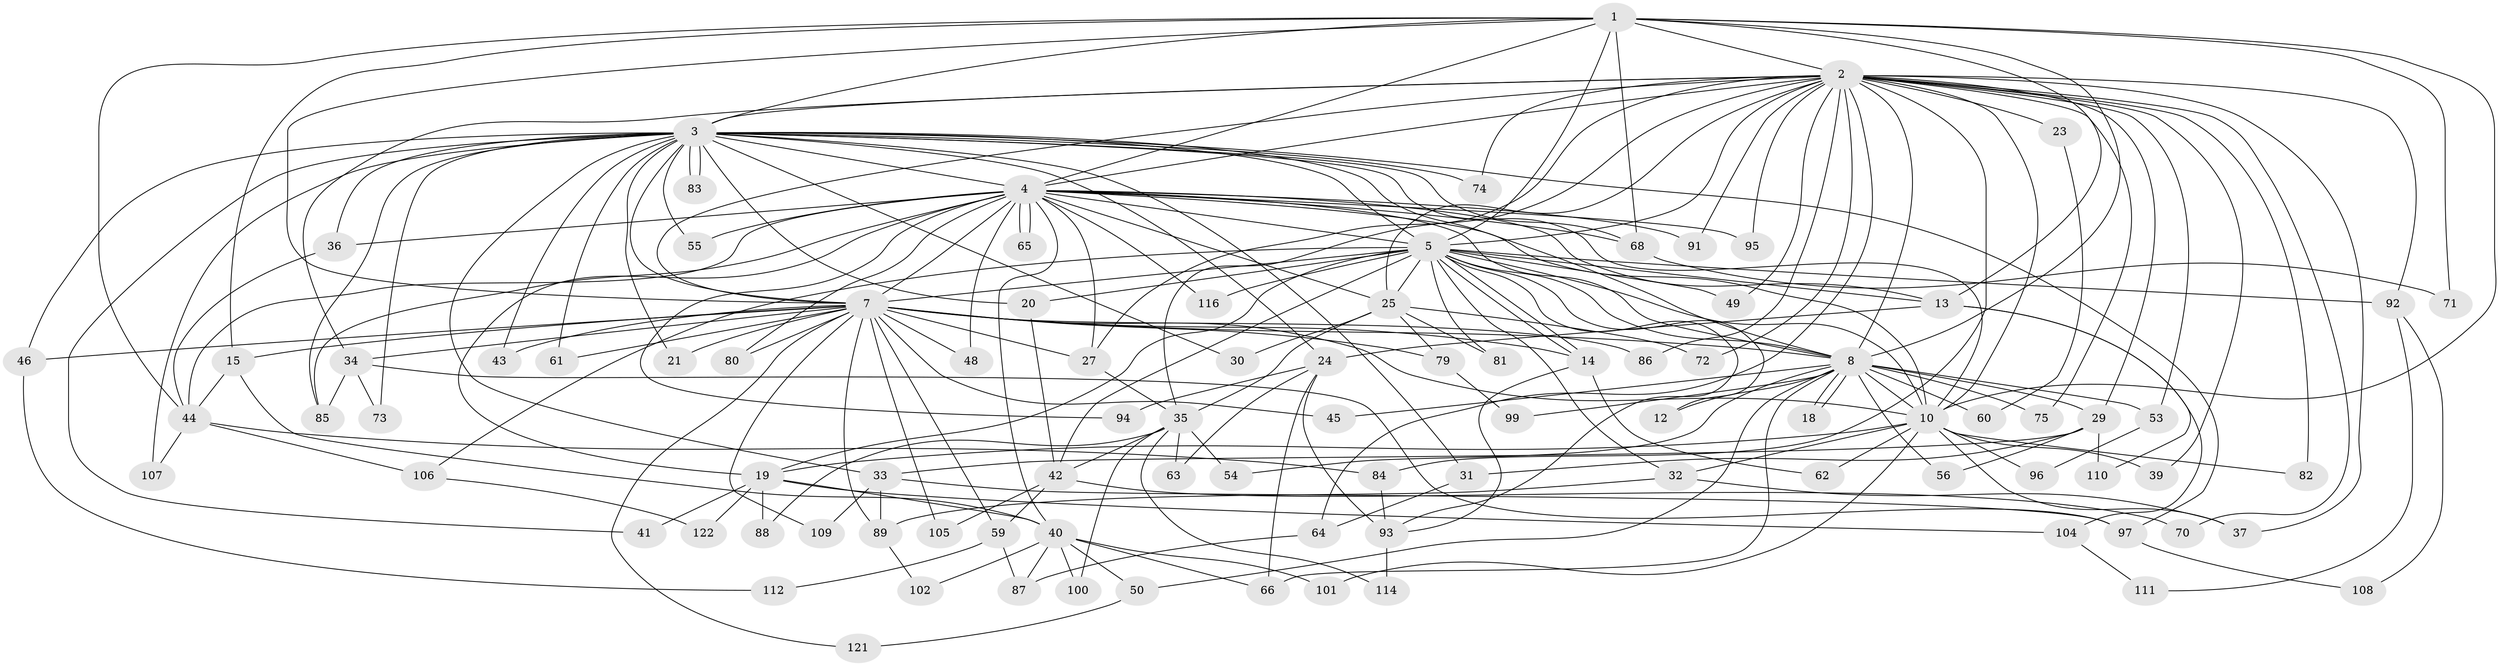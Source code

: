 // Generated by graph-tools (version 1.1) at 2025/51/02/27/25 19:51:50]
// undirected, 94 vertices, 218 edges
graph export_dot {
graph [start="1"]
  node [color=gray90,style=filled];
  1 [super="+69"];
  2 [super="+22"];
  3 [super="+6"];
  4 [super="+67"];
  5 [super="+11"];
  7 [super="+9"];
  8 [super="+38"];
  10 [super="+17"];
  12;
  13 [super="+16"];
  14 [super="+47"];
  15;
  18;
  19 [super="+57"];
  20 [super="+76"];
  21;
  23;
  24;
  25 [super="+26"];
  27 [super="+28"];
  29 [super="+51"];
  30;
  31;
  32 [super="+52"];
  33;
  34 [super="+90"];
  35 [super="+58"];
  36;
  37;
  39;
  40 [super="+78"];
  41;
  42 [super="+119"];
  43;
  44 [super="+115"];
  45;
  46;
  48;
  49;
  50;
  53;
  54;
  55;
  56;
  59;
  60;
  61;
  62;
  63;
  64;
  65;
  66 [super="+120"];
  68 [super="+77"];
  70;
  71;
  72;
  73;
  74;
  75;
  79;
  80;
  81;
  82;
  83;
  84 [super="+118"];
  85;
  86;
  87 [super="+117"];
  88;
  89 [super="+113"];
  91;
  92;
  93 [super="+103"];
  94;
  95;
  96;
  97 [super="+98"];
  99;
  100;
  101;
  102;
  104;
  105;
  106;
  107;
  108;
  109;
  110;
  111;
  112;
  114;
  116;
  121;
  122;
  1 -- 2;
  1 -- 3 [weight=2];
  1 -- 4;
  1 -- 5;
  1 -- 7 [weight=2];
  1 -- 8;
  1 -- 10 [weight=2];
  1 -- 13 [weight=2];
  1 -- 15;
  1 -- 44;
  1 -- 68;
  1 -- 71;
  2 -- 3 [weight=2];
  2 -- 4;
  2 -- 5;
  2 -- 7 [weight=2];
  2 -- 8 [weight=2];
  2 -- 10;
  2 -- 23 [weight=2];
  2 -- 25;
  2 -- 27;
  2 -- 29;
  2 -- 34;
  2 -- 35;
  2 -- 37;
  2 -- 39;
  2 -- 49;
  2 -- 64;
  2 -- 70;
  2 -- 72;
  2 -- 74;
  2 -- 75;
  2 -- 84;
  2 -- 86;
  2 -- 91;
  2 -- 92;
  2 -- 95;
  2 -- 82;
  2 -- 53;
  3 -- 4 [weight=2];
  3 -- 5 [weight=2];
  3 -- 7 [weight=4];
  3 -- 8 [weight=2];
  3 -- 10 [weight=2];
  3 -- 20;
  3 -- 21;
  3 -- 24;
  3 -- 30;
  3 -- 36;
  3 -- 43;
  3 -- 46;
  3 -- 55;
  3 -- 61;
  3 -- 74;
  3 -- 83;
  3 -- 83;
  3 -- 85;
  3 -- 97;
  3 -- 107;
  3 -- 33;
  3 -- 41;
  3 -- 73;
  3 -- 31;
  3 -- 68;
  4 -- 5;
  4 -- 7 [weight=2];
  4 -- 8;
  4 -- 10;
  4 -- 19;
  4 -- 25;
  4 -- 36;
  4 -- 40;
  4 -- 48;
  4 -- 55;
  4 -- 65;
  4 -- 65;
  4 -- 80;
  4 -- 85;
  4 -- 91;
  4 -- 95;
  4 -- 116;
  4 -- 27;
  4 -- 94;
  4 -- 44;
  4 -- 68;
  4 -- 13;
  5 -- 7 [weight=2];
  5 -- 8 [weight=2];
  5 -- 10;
  5 -- 12;
  5 -- 13;
  5 -- 14;
  5 -- 14;
  5 -- 20;
  5 -- 42;
  5 -- 81;
  5 -- 93;
  5 -- 116;
  5 -- 25;
  5 -- 32;
  5 -- 49;
  5 -- 106;
  5 -- 92;
  5 -- 19;
  7 -- 8 [weight=2];
  7 -- 10 [weight=2];
  7 -- 15;
  7 -- 21;
  7 -- 27;
  7 -- 34;
  7 -- 43;
  7 -- 45;
  7 -- 46;
  7 -- 48;
  7 -- 61;
  7 -- 80;
  7 -- 86;
  7 -- 89;
  7 -- 105;
  7 -- 109;
  7 -- 121;
  7 -- 79;
  7 -- 59;
  7 -- 14;
  8 -- 10;
  8 -- 12;
  8 -- 18;
  8 -- 18;
  8 -- 29;
  8 -- 45;
  8 -- 50;
  8 -- 53;
  8 -- 54;
  8 -- 56;
  8 -- 60;
  8 -- 66;
  8 -- 75;
  8 -- 99;
  10 -- 19;
  10 -- 32;
  10 -- 37;
  10 -- 62;
  10 -- 82;
  10 -- 96;
  10 -- 101;
  10 -- 39;
  13 -- 24;
  13 -- 104;
  13 -- 110;
  14 -- 62;
  14 -- 93;
  15 -- 44;
  15 -- 40;
  19 -- 40;
  19 -- 41;
  19 -- 104;
  19 -- 88;
  19 -- 122;
  20 -- 42 [weight=2];
  23 -- 60;
  24 -- 63;
  24 -- 66;
  24 -- 94;
  24 -- 93;
  25 -- 30;
  25 -- 72;
  25 -- 79;
  25 -- 81;
  25 -- 35;
  27 -- 35;
  29 -- 33;
  29 -- 56;
  29 -- 110;
  29 -- 31;
  31 -- 64;
  32 -- 89;
  32 -- 37;
  33 -- 109;
  33 -- 97;
  33 -- 89;
  34 -- 73;
  34 -- 97;
  34 -- 85;
  35 -- 54;
  35 -- 88;
  35 -- 100;
  35 -- 114;
  35 -- 63;
  35 -- 42;
  36 -- 44;
  40 -- 50;
  40 -- 87;
  40 -- 100;
  40 -- 101;
  40 -- 102;
  40 -- 66;
  42 -- 59;
  42 -- 70;
  42 -- 105;
  44 -- 84;
  44 -- 106;
  44 -- 107;
  46 -- 112;
  50 -- 121;
  53 -- 96;
  59 -- 87;
  59 -- 112;
  64 -- 87;
  68 -- 71;
  79 -- 99;
  84 -- 93;
  89 -- 102;
  92 -- 108;
  92 -- 111;
  93 -- 114;
  97 -- 108;
  104 -- 111;
  106 -- 122;
}

